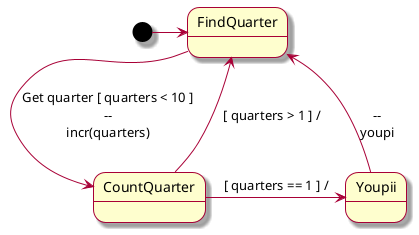 @startuml
skin rose

'[header] #  include <stdio.h>
'[header] #  define youpi printf("youpi\n")

'[code] private:
'[code]    void incr(int& x) { x += 1; printf("Quarters: %d\n", quarters); }
'[code]
'[code] private:
'[code]    int quarters = 0;

[*] -> FindQuarter
FindQuarter --> CountQuarter : Get quarter [ quarters < 10 ]\n--\nincr(quarters)
CountQuarter -> Youpii : [ quarters == 1 ] /
CountQuarter --> FindQuarter : [ quarters > 1 ] /
Youpii --> FindQuarter : \n--\nyoupi

@enduml
